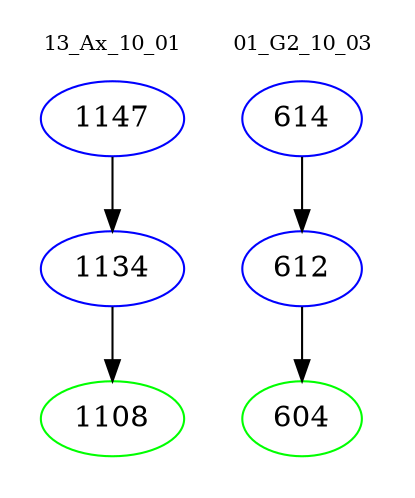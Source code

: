 digraph{
subgraph cluster_0 {
color = white
label = "13_Ax_10_01";
fontsize=10;
T0_1147 [label="1147", color="blue"]
T0_1147 -> T0_1134 [color="black"]
T0_1134 [label="1134", color="blue"]
T0_1134 -> T0_1108 [color="black"]
T0_1108 [label="1108", color="green"]
}
subgraph cluster_1 {
color = white
label = "01_G2_10_03";
fontsize=10;
T1_614 [label="614", color="blue"]
T1_614 -> T1_612 [color="black"]
T1_612 [label="612", color="blue"]
T1_612 -> T1_604 [color="black"]
T1_604 [label="604", color="green"]
}
}
